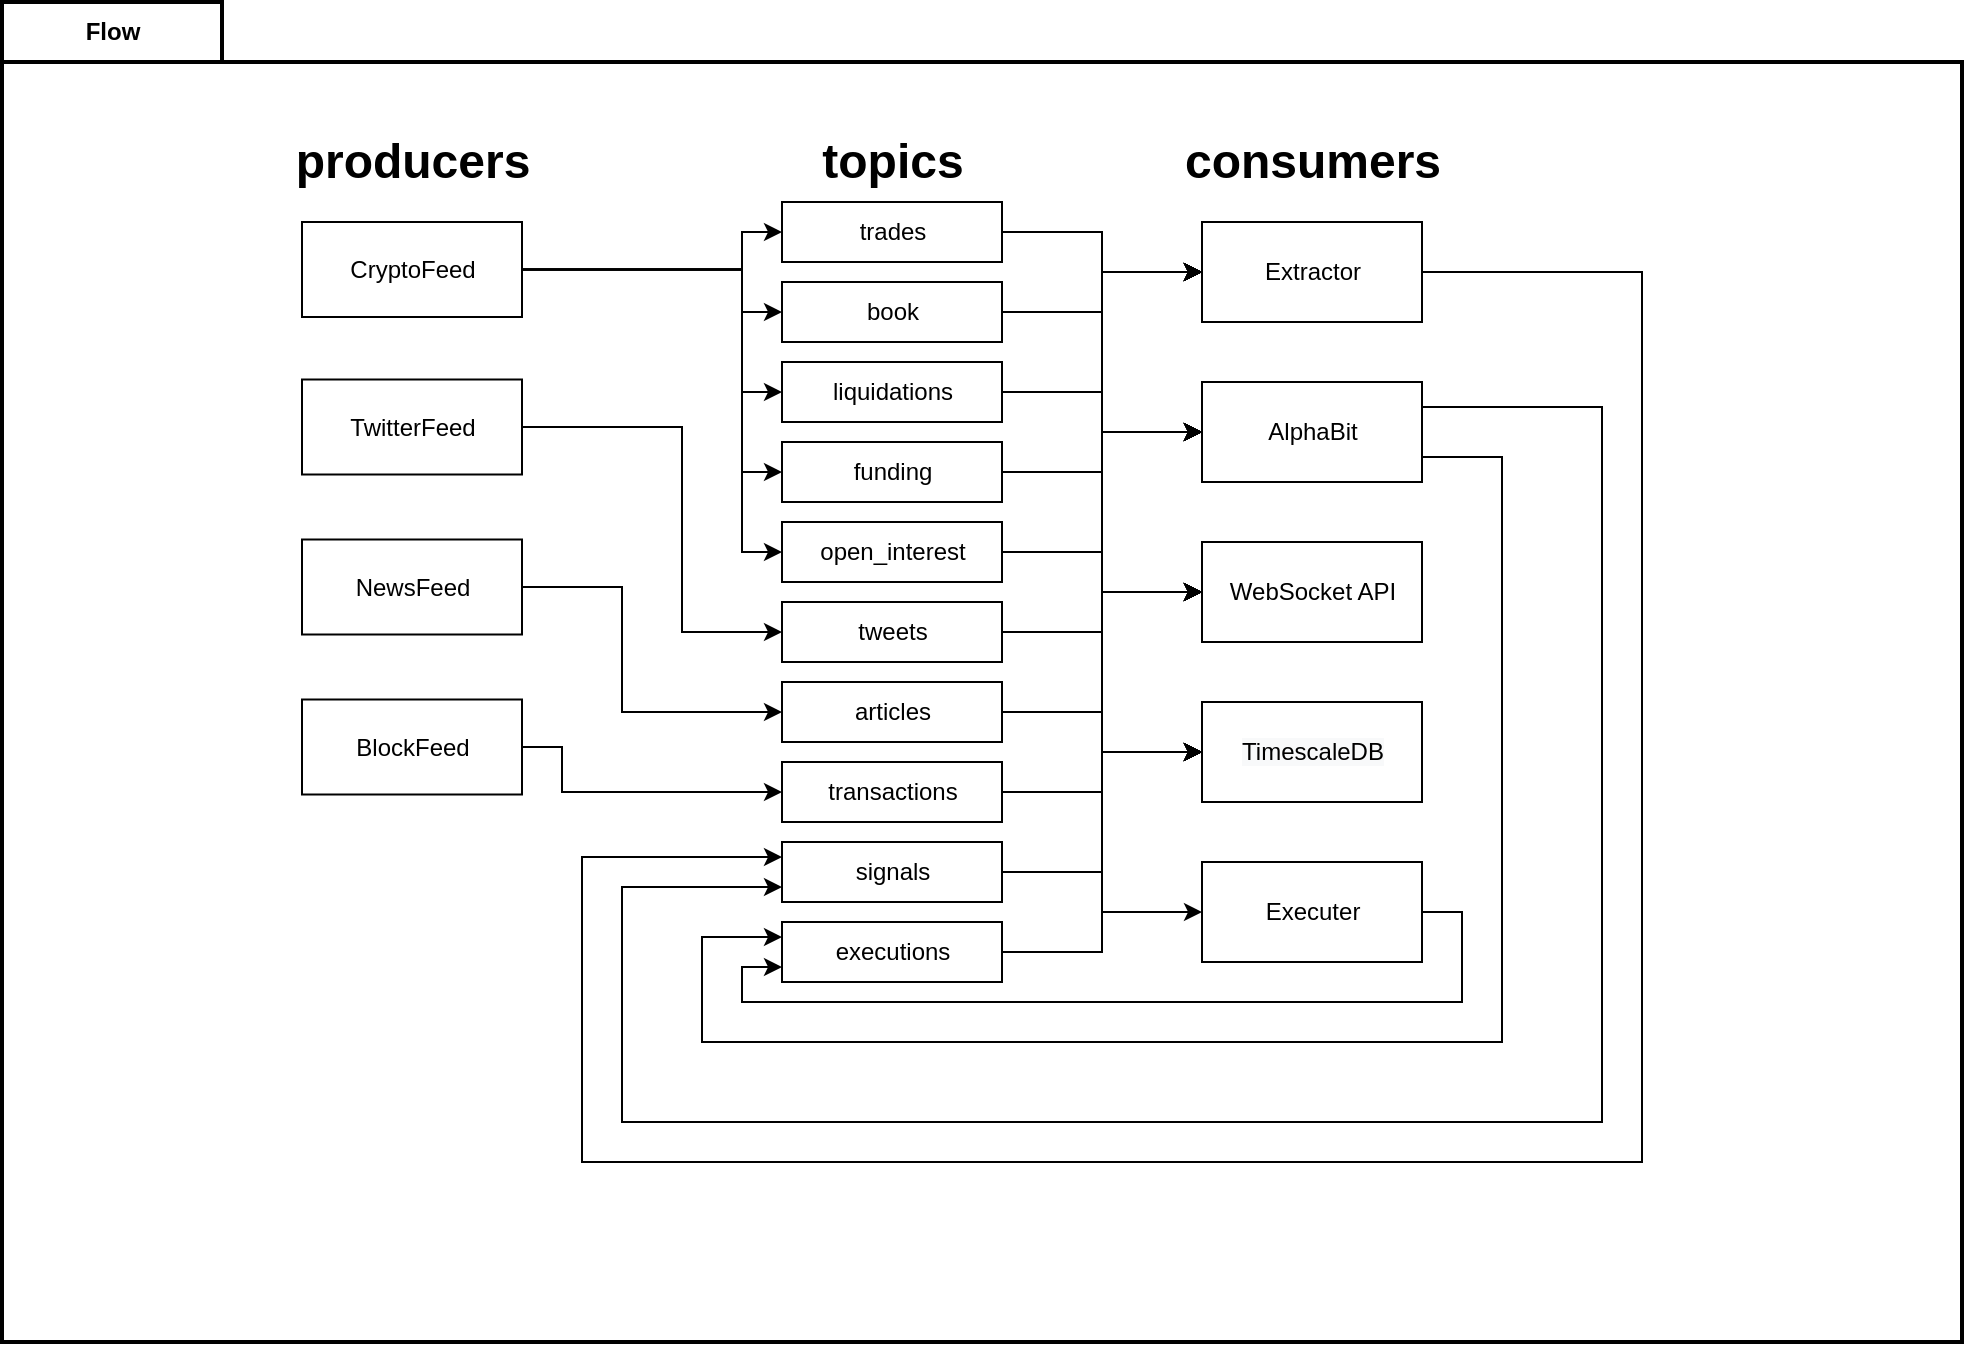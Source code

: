 <mxfile version="13.10.4" type="github">
  <diagram name="Page-1" id="b5b7bab2-c9e2-2cf4-8b2a-24fd1a2a6d21">
    <mxGraphModel dx="1972" dy="741" grid="1" gridSize="10" guides="1" tooltips="1" connect="1" arrows="1" fold="1" page="1" pageScale="1" pageWidth="827" pageHeight="1169" background="#ffffff" math="0" shadow="0">
      <root>
        <mxCell id="0" />
        <mxCell id="1" parent="0" />
        <mxCell id="SEqcekwWrwrfw8yZ3bpo-158" value="Flow" style="shape=folder;fontStyle=1;tabWidth=110;tabHeight=30;tabPosition=left;html=1;boundedLbl=1;labelInHeader=1;rounded=0;strokeColor=#000000;strokeWidth=2;fillColor=#FFFFFF;gradientColor=none;" vertex="1" parent="1">
          <mxGeometry x="-60" y="30" width="980" height="670" as="geometry" />
        </mxCell>
        <mxCell id="SEqcekwWrwrfw8yZ3bpo-76" value="" style="edgeStyle=orthogonalEdgeStyle;rounded=0;orthogonalLoop=1;jettySize=auto;html=1;entryX=0;entryY=0.5;entryDx=0;entryDy=0;" edge="1" parent="1" source="SEqcekwWrwrfw8yZ3bpo-44" target="SEqcekwWrwrfw8yZ3bpo-69">
          <mxGeometry relative="1" as="geometry">
            <mxPoint x="474" y="145" as="targetPoint" />
          </mxGeometry>
        </mxCell>
        <mxCell id="SEqcekwWrwrfw8yZ3bpo-78" value="" style="edgeStyle=orthogonalEdgeStyle;rounded=0;orthogonalLoop=1;jettySize=auto;html=1;entryX=0;entryY=0.5;entryDx=0;entryDy=0;" edge="1" parent="1" source="SEqcekwWrwrfw8yZ3bpo-36" target="SEqcekwWrwrfw8yZ3bpo-69">
          <mxGeometry relative="1" as="geometry">
            <mxPoint x="474" y="185" as="targetPoint" />
          </mxGeometry>
        </mxCell>
        <mxCell id="SEqcekwWrwrfw8yZ3bpo-80" value="" style="edgeStyle=orthogonalEdgeStyle;rounded=0;orthogonalLoop=1;jettySize=auto;html=1;entryX=0;entryY=0.5;entryDx=0;entryDy=0;" edge="1" parent="1" source="SEqcekwWrwrfw8yZ3bpo-59" target="SEqcekwWrwrfw8yZ3bpo-69">
          <mxGeometry relative="1" as="geometry">
            <mxPoint x="474" y="225" as="targetPoint" />
          </mxGeometry>
        </mxCell>
        <mxCell id="SEqcekwWrwrfw8yZ3bpo-82" value="" style="edgeStyle=orthogonalEdgeStyle;rounded=0;orthogonalLoop=1;jettySize=auto;html=1;entryX=0;entryY=0.5;entryDx=0;entryDy=0;" edge="1" parent="1" source="SEqcekwWrwrfw8yZ3bpo-60" target="SEqcekwWrwrfw8yZ3bpo-69">
          <mxGeometry relative="1" as="geometry">
            <mxPoint x="474" y="265" as="targetPoint" />
          </mxGeometry>
        </mxCell>
        <mxCell id="SEqcekwWrwrfw8yZ3bpo-84" value="" style="edgeStyle=orthogonalEdgeStyle;rounded=0;orthogonalLoop=1;jettySize=auto;html=1;entryX=0;entryY=0.5;entryDx=0;entryDy=0;" edge="1" parent="1" source="SEqcekwWrwrfw8yZ3bpo-61" target="SEqcekwWrwrfw8yZ3bpo-69">
          <mxGeometry relative="1" as="geometry">
            <mxPoint x="474" y="305" as="targetPoint" />
          </mxGeometry>
        </mxCell>
        <mxCell id="SEqcekwWrwrfw8yZ3bpo-86" value="" style="edgeStyle=orthogonalEdgeStyle;rounded=0;orthogonalLoop=1;jettySize=auto;html=1;entryX=0;entryY=0.5;entryDx=0;entryDy=0;" edge="1" parent="1" source="SEqcekwWrwrfw8yZ3bpo-37" target="SEqcekwWrwrfw8yZ3bpo-69">
          <mxGeometry relative="1" as="geometry">
            <mxPoint x="474" y="345" as="targetPoint" />
          </mxGeometry>
        </mxCell>
        <mxCell id="SEqcekwWrwrfw8yZ3bpo-88" value="" style="edgeStyle=orthogonalEdgeStyle;rounded=0;orthogonalLoop=1;jettySize=auto;html=1;entryX=0;entryY=0.5;entryDx=0;entryDy=0;" edge="1" parent="1" source="SEqcekwWrwrfw8yZ3bpo-38" target="SEqcekwWrwrfw8yZ3bpo-69">
          <mxGeometry relative="1" as="geometry">
            <mxPoint x="474" y="385" as="targetPoint" />
          </mxGeometry>
        </mxCell>
        <mxCell id="SEqcekwWrwrfw8yZ3bpo-90" value="" style="edgeStyle=orthogonalEdgeStyle;rounded=0;orthogonalLoop=1;jettySize=auto;html=1;entryX=0;entryY=0.5;entryDx=0;entryDy=0;" edge="1" parent="1" source="SEqcekwWrwrfw8yZ3bpo-39" target="SEqcekwWrwrfw8yZ3bpo-69">
          <mxGeometry relative="1" as="geometry">
            <mxPoint x="474" y="425" as="targetPoint" />
          </mxGeometry>
        </mxCell>
        <mxCell id="SEqcekwWrwrfw8yZ3bpo-92" value="" style="edgeStyle=orthogonalEdgeStyle;rounded=0;orthogonalLoop=1;jettySize=auto;html=1;entryX=0;entryY=0.5;entryDx=0;entryDy=0;" edge="1" parent="1" source="SEqcekwWrwrfw8yZ3bpo-41" target="SEqcekwWrwrfw8yZ3bpo-69">
          <mxGeometry relative="1" as="geometry">
            <mxPoint x="474" y="465" as="targetPoint" />
          </mxGeometry>
        </mxCell>
        <mxCell id="SEqcekwWrwrfw8yZ3bpo-96" value="" style="edgeStyle=orthogonalEdgeStyle;rounded=0;orthogonalLoop=1;jettySize=auto;html=1;entryX=0;entryY=0.5;entryDx=0;entryDy=0;" edge="1" parent="1" source="SEqcekwWrwrfw8yZ3bpo-71" target="SEqcekwWrwrfw8yZ3bpo-23">
          <mxGeometry relative="1" as="geometry">
            <mxPoint x="474" y="505" as="targetPoint" />
            <Array as="points">
              <mxPoint x="490" y="505" />
              <mxPoint x="490" y="485" />
            </Array>
          </mxGeometry>
        </mxCell>
        <mxCell id="SEqcekwWrwrfw8yZ3bpo-101" value="" style="edgeStyle=orthogonalEdgeStyle;rounded=0;orthogonalLoop=1;jettySize=auto;html=1;entryX=0;entryY=0.5;entryDx=0;entryDy=0;exitX=1;exitY=0.5;exitDx=0;exitDy=0;" edge="1" parent="1" source="SEqcekwWrwrfw8yZ3bpo-44" target="SEqcekwWrwrfw8yZ3bpo-68">
          <mxGeometry relative="1" as="geometry">
            <mxPoint x="404" y="155" as="sourcePoint" />
            <mxPoint x="630" y="255" as="targetPoint" />
          </mxGeometry>
        </mxCell>
        <mxCell id="SEqcekwWrwrfw8yZ3bpo-102" value="" style="edgeStyle=orthogonalEdgeStyle;rounded=0;orthogonalLoop=1;jettySize=auto;html=1;entryX=0;entryY=0.5;entryDx=0;entryDy=0;exitX=1;exitY=0.5;exitDx=0;exitDy=0;" edge="1" parent="1" source="SEqcekwWrwrfw8yZ3bpo-36" target="SEqcekwWrwrfw8yZ3bpo-68">
          <mxGeometry relative="1" as="geometry">
            <mxPoint x="414" y="165" as="sourcePoint" />
            <mxPoint x="640" y="265" as="targetPoint" />
          </mxGeometry>
        </mxCell>
        <mxCell id="SEqcekwWrwrfw8yZ3bpo-103" value="" style="edgeStyle=orthogonalEdgeStyle;rounded=0;orthogonalLoop=1;jettySize=auto;html=1;entryX=0;entryY=0.5;entryDx=0;entryDy=0;exitX=1;exitY=0.5;exitDx=0;exitDy=0;" edge="1" parent="1" source="SEqcekwWrwrfw8yZ3bpo-59" target="SEqcekwWrwrfw8yZ3bpo-68">
          <mxGeometry relative="1" as="geometry">
            <mxPoint x="470" y="240" as="sourcePoint" />
            <mxPoint x="650" y="275" as="targetPoint" />
          </mxGeometry>
        </mxCell>
        <mxCell id="SEqcekwWrwrfw8yZ3bpo-104" value="" style="edgeStyle=orthogonalEdgeStyle;rounded=0;orthogonalLoop=1;jettySize=auto;html=1;entryX=0;entryY=0.5;entryDx=0;entryDy=0;exitX=1;exitY=0.5;exitDx=0;exitDy=0;" edge="1" parent="1" source="SEqcekwWrwrfw8yZ3bpo-60" target="SEqcekwWrwrfw8yZ3bpo-68">
          <mxGeometry relative="1" as="geometry">
            <mxPoint x="434" y="185" as="sourcePoint" />
            <mxPoint x="660" y="285" as="targetPoint" />
          </mxGeometry>
        </mxCell>
        <mxCell id="SEqcekwWrwrfw8yZ3bpo-105" value="" style="edgeStyle=orthogonalEdgeStyle;rounded=0;orthogonalLoop=1;jettySize=auto;html=1;entryX=0;entryY=0.5;entryDx=0;entryDy=0;exitX=1;exitY=0.5;exitDx=0;exitDy=0;" edge="1" parent="1" source="SEqcekwWrwrfw8yZ3bpo-61" target="SEqcekwWrwrfw8yZ3bpo-68">
          <mxGeometry relative="1" as="geometry">
            <mxPoint x="444" y="195" as="sourcePoint" />
            <mxPoint x="670" y="295" as="targetPoint" />
          </mxGeometry>
        </mxCell>
        <mxCell id="SEqcekwWrwrfw8yZ3bpo-106" value="" style="edgeStyle=orthogonalEdgeStyle;rounded=0;orthogonalLoop=1;jettySize=auto;html=1;entryX=0;entryY=0.5;entryDx=0;entryDy=0;exitX=1;exitY=0.5;exitDx=0;exitDy=0;" edge="1" parent="1" source="SEqcekwWrwrfw8yZ3bpo-37" target="SEqcekwWrwrfw8yZ3bpo-68">
          <mxGeometry relative="1" as="geometry">
            <mxPoint x="454" y="205" as="sourcePoint" />
            <mxPoint x="680" y="305" as="targetPoint" />
          </mxGeometry>
        </mxCell>
        <mxCell id="SEqcekwWrwrfw8yZ3bpo-107" value="" style="edgeStyle=orthogonalEdgeStyle;rounded=0;orthogonalLoop=1;jettySize=auto;html=1;entryX=0;entryY=0.5;entryDx=0;entryDy=0;exitX=1;exitY=0.5;exitDx=0;exitDy=0;" edge="1" parent="1" source="SEqcekwWrwrfw8yZ3bpo-37" target="SEqcekwWrwrfw8yZ3bpo-68">
          <mxGeometry relative="1" as="geometry">
            <mxPoint x="540" y="360" as="sourcePoint" />
            <mxPoint x="690" y="315" as="targetPoint" />
          </mxGeometry>
        </mxCell>
        <mxCell id="SEqcekwWrwrfw8yZ3bpo-108" value="" style="edgeStyle=orthogonalEdgeStyle;rounded=0;orthogonalLoop=1;jettySize=auto;html=1;entryX=0;entryY=0.5;entryDx=0;entryDy=0;exitX=1;exitY=0.5;exitDx=0;exitDy=0;" edge="1" parent="1" source="SEqcekwWrwrfw8yZ3bpo-38" target="SEqcekwWrwrfw8yZ3bpo-68">
          <mxGeometry relative="1" as="geometry">
            <mxPoint x="474" y="225" as="sourcePoint" />
            <mxPoint x="700" y="325" as="targetPoint" />
          </mxGeometry>
        </mxCell>
        <mxCell id="SEqcekwWrwrfw8yZ3bpo-109" value="" style="edgeStyle=orthogonalEdgeStyle;rounded=0;orthogonalLoop=1;jettySize=auto;html=1;entryX=0;entryY=0.5;entryDx=0;entryDy=0;exitX=1;exitY=0.5;exitDx=0;exitDy=0;" edge="1" parent="1" source="SEqcekwWrwrfw8yZ3bpo-39" target="SEqcekwWrwrfw8yZ3bpo-68">
          <mxGeometry relative="1" as="geometry">
            <mxPoint x="484" y="235" as="sourcePoint" />
            <mxPoint x="710" y="335" as="targetPoint" />
          </mxGeometry>
        </mxCell>
        <mxCell id="SEqcekwWrwrfw8yZ3bpo-110" value="" style="edgeStyle=orthogonalEdgeStyle;rounded=0;orthogonalLoop=1;jettySize=auto;html=1;entryX=0;entryY=0.5;entryDx=0;entryDy=0;exitX=1;exitY=0.5;exitDx=0;exitDy=0;" edge="1" parent="1" source="SEqcekwWrwrfw8yZ3bpo-41" target="SEqcekwWrwrfw8yZ3bpo-68">
          <mxGeometry relative="1" as="geometry">
            <mxPoint x="404" y="435" as="sourcePoint" />
            <mxPoint x="630" y="175" as="targetPoint" />
          </mxGeometry>
        </mxCell>
        <mxCell id="SEqcekwWrwrfw8yZ3bpo-111" value="" style="edgeStyle=orthogonalEdgeStyle;rounded=0;orthogonalLoop=1;jettySize=auto;html=1;entryX=0;entryY=0.5;entryDx=0;entryDy=0;exitX=1;exitY=0.5;exitDx=0;exitDy=0;" edge="1" parent="1" source="SEqcekwWrwrfw8yZ3bpo-44" target="SEqcekwWrwrfw8yZ3bpo-31">
          <mxGeometry relative="1" as="geometry">
            <mxPoint x="404" y="155" as="sourcePoint" />
            <mxPoint x="630" y="175" as="targetPoint" />
          </mxGeometry>
        </mxCell>
        <mxCell id="SEqcekwWrwrfw8yZ3bpo-112" value="" style="edgeStyle=orthogonalEdgeStyle;rounded=0;orthogonalLoop=1;jettySize=auto;html=1;entryX=0;entryY=0.5;entryDx=0;entryDy=0;exitX=1;exitY=0.5;exitDx=0;exitDy=0;" edge="1" parent="1" source="SEqcekwWrwrfw8yZ3bpo-36" target="SEqcekwWrwrfw8yZ3bpo-31">
          <mxGeometry relative="1" as="geometry">
            <mxPoint x="414" y="165" as="sourcePoint" />
            <mxPoint x="640" y="185" as="targetPoint" />
          </mxGeometry>
        </mxCell>
        <mxCell id="SEqcekwWrwrfw8yZ3bpo-113" value="" style="edgeStyle=orthogonalEdgeStyle;rounded=0;orthogonalLoop=1;jettySize=auto;html=1;entryX=0;entryY=0.5;entryDx=0;entryDy=0;exitX=1;exitY=0.5;exitDx=0;exitDy=0;" edge="1" parent="1" source="SEqcekwWrwrfw8yZ3bpo-59" target="SEqcekwWrwrfw8yZ3bpo-31">
          <mxGeometry relative="1" as="geometry">
            <mxPoint x="424" y="175" as="sourcePoint" />
            <mxPoint x="650" y="195" as="targetPoint" />
          </mxGeometry>
        </mxCell>
        <mxCell id="SEqcekwWrwrfw8yZ3bpo-114" value="" style="edgeStyle=orthogonalEdgeStyle;rounded=0;orthogonalLoop=1;jettySize=auto;html=1;entryX=0;entryY=0.5;entryDx=0;entryDy=0;exitX=1;exitY=0.5;exitDx=0;exitDy=0;" edge="1" parent="1" source="SEqcekwWrwrfw8yZ3bpo-60" target="SEqcekwWrwrfw8yZ3bpo-31">
          <mxGeometry relative="1" as="geometry">
            <mxPoint x="434" y="185" as="sourcePoint" />
            <mxPoint x="660" y="205" as="targetPoint" />
          </mxGeometry>
        </mxCell>
        <mxCell id="SEqcekwWrwrfw8yZ3bpo-115" value="" style="edgeStyle=orthogonalEdgeStyle;rounded=0;orthogonalLoop=1;jettySize=auto;html=1;entryX=0;entryY=0.5;entryDx=0;entryDy=0;exitX=1;exitY=0.5;exitDx=0;exitDy=0;" edge="1" parent="1" source="SEqcekwWrwrfw8yZ3bpo-61" target="SEqcekwWrwrfw8yZ3bpo-31">
          <mxGeometry relative="1" as="geometry">
            <mxPoint x="444" y="195" as="sourcePoint" />
            <mxPoint x="670" y="215" as="targetPoint" />
          </mxGeometry>
        </mxCell>
        <mxCell id="SEqcekwWrwrfw8yZ3bpo-116" value="" style="edgeStyle=orthogonalEdgeStyle;rounded=0;orthogonalLoop=1;jettySize=auto;html=1;entryX=0;entryY=0.5;entryDx=0;entryDy=0;exitX=1;exitY=0.5;exitDx=0;exitDy=0;" edge="1" parent="1" source="SEqcekwWrwrfw8yZ3bpo-37" target="SEqcekwWrwrfw8yZ3bpo-31">
          <mxGeometry relative="1" as="geometry">
            <mxPoint x="454" y="205" as="sourcePoint" />
            <mxPoint x="680" y="225" as="targetPoint" />
          </mxGeometry>
        </mxCell>
        <mxCell id="SEqcekwWrwrfw8yZ3bpo-117" value="" style="edgeStyle=orthogonalEdgeStyle;rounded=0;orthogonalLoop=1;jettySize=auto;html=1;entryX=0;entryY=0.5;entryDx=0;entryDy=0;exitX=1;exitY=0.5;exitDx=0;exitDy=0;" edge="1" parent="1" source="SEqcekwWrwrfw8yZ3bpo-38" target="SEqcekwWrwrfw8yZ3bpo-31">
          <mxGeometry relative="1" as="geometry">
            <mxPoint x="464" y="215" as="sourcePoint" />
            <mxPoint x="690" y="235" as="targetPoint" />
          </mxGeometry>
        </mxCell>
        <mxCell id="SEqcekwWrwrfw8yZ3bpo-118" value="" style="edgeStyle=orthogonalEdgeStyle;rounded=0;orthogonalLoop=1;jettySize=auto;html=1;entryX=0;entryY=0.5;entryDx=0;entryDy=0;exitX=1;exitY=0.5;exitDx=0;exitDy=0;" edge="1" parent="1" source="SEqcekwWrwrfw8yZ3bpo-39" target="SEqcekwWrwrfw8yZ3bpo-31">
          <mxGeometry relative="1" as="geometry">
            <mxPoint x="474" y="225" as="sourcePoint" />
            <mxPoint x="700" y="245" as="targetPoint" />
          </mxGeometry>
        </mxCell>
        <mxCell id="SEqcekwWrwrfw8yZ3bpo-119" value="" style="edgeStyle=orthogonalEdgeStyle;rounded=0;orthogonalLoop=1;jettySize=auto;html=1;entryX=0;entryY=0.5;entryDx=0;entryDy=0;exitX=1;exitY=0.5;exitDx=0;exitDy=0;" edge="1" parent="1" source="SEqcekwWrwrfw8yZ3bpo-41" target="SEqcekwWrwrfw8yZ3bpo-31">
          <mxGeometry relative="1" as="geometry">
            <mxPoint x="484" y="235" as="sourcePoint" />
            <mxPoint x="710" y="255" as="targetPoint" />
          </mxGeometry>
        </mxCell>
        <mxCell id="SEqcekwWrwrfw8yZ3bpo-120" value="" style="edgeStyle=orthogonalEdgeStyle;rounded=0;orthogonalLoop=1;jettySize=auto;html=1;entryX=0;entryY=0.5;entryDx=0;entryDy=0;exitX=1;exitY=0.5;exitDx=0;exitDy=0;" edge="1" parent="1" source="SEqcekwWrwrfw8yZ3bpo-41" target="SEqcekwWrwrfw8yZ3bpo-22">
          <mxGeometry relative="1" as="geometry">
            <mxPoint x="404" y="475" as="sourcePoint" />
            <mxPoint x="630" y="335" as="targetPoint" />
          </mxGeometry>
        </mxCell>
        <mxCell id="SEqcekwWrwrfw8yZ3bpo-121" value="" style="edgeStyle=orthogonalEdgeStyle;rounded=0;orthogonalLoop=1;jettySize=auto;html=1;entryX=0;entryY=0.5;entryDx=0;entryDy=0;exitX=1;exitY=0.5;exitDx=0;exitDy=0;" edge="1" parent="1" source="SEqcekwWrwrfw8yZ3bpo-39" target="SEqcekwWrwrfw8yZ3bpo-22">
          <mxGeometry relative="1" as="geometry">
            <mxPoint x="414" y="485" as="sourcePoint" />
            <mxPoint x="640" y="345" as="targetPoint" />
          </mxGeometry>
        </mxCell>
        <mxCell id="SEqcekwWrwrfw8yZ3bpo-122" value="" style="edgeStyle=orthogonalEdgeStyle;rounded=0;orthogonalLoop=1;jettySize=auto;html=1;entryX=0;entryY=0.5;entryDx=0;entryDy=0;exitX=1;exitY=0.5;exitDx=0;exitDy=0;" edge="1" parent="1" source="SEqcekwWrwrfw8yZ3bpo-38" target="SEqcekwWrwrfw8yZ3bpo-22">
          <mxGeometry relative="1" as="geometry">
            <mxPoint x="424" y="495" as="sourcePoint" />
            <mxPoint x="650" y="355" as="targetPoint" />
          </mxGeometry>
        </mxCell>
        <mxCell id="SEqcekwWrwrfw8yZ3bpo-123" value="" style="edgeStyle=orthogonalEdgeStyle;rounded=0;orthogonalLoop=1;jettySize=auto;html=1;entryX=0;entryY=0.5;entryDx=0;entryDy=0;exitX=1;exitY=0.5;exitDx=0;exitDy=0;" edge="1" parent="1" source="SEqcekwWrwrfw8yZ3bpo-37" target="SEqcekwWrwrfw8yZ3bpo-22">
          <mxGeometry relative="1" as="geometry">
            <mxPoint x="434" y="505" as="sourcePoint" />
            <mxPoint x="660" y="365" as="targetPoint" />
          </mxGeometry>
        </mxCell>
        <mxCell id="SEqcekwWrwrfw8yZ3bpo-124" value="" style="edgeStyle=orthogonalEdgeStyle;rounded=0;orthogonalLoop=1;jettySize=auto;html=1;entryX=0;entryY=0.5;entryDx=0;entryDy=0;exitX=1;exitY=0.5;exitDx=0;exitDy=0;" edge="1" parent="1" source="SEqcekwWrwrfw8yZ3bpo-61" target="SEqcekwWrwrfw8yZ3bpo-22">
          <mxGeometry relative="1" as="geometry">
            <mxPoint x="444" y="515" as="sourcePoint" />
            <mxPoint x="670" y="375" as="targetPoint" />
          </mxGeometry>
        </mxCell>
        <mxCell id="SEqcekwWrwrfw8yZ3bpo-125" value="" style="edgeStyle=orthogonalEdgeStyle;rounded=0;orthogonalLoop=1;jettySize=auto;html=1;entryX=0;entryY=0.5;entryDx=0;entryDy=0;exitX=1;exitY=0.5;exitDx=0;exitDy=0;" edge="1" parent="1" source="SEqcekwWrwrfw8yZ3bpo-60" target="SEqcekwWrwrfw8yZ3bpo-22">
          <mxGeometry relative="1" as="geometry">
            <mxPoint x="454" y="525" as="sourcePoint" />
            <mxPoint x="680" y="385" as="targetPoint" />
          </mxGeometry>
        </mxCell>
        <mxCell id="SEqcekwWrwrfw8yZ3bpo-126" value="" style="edgeStyle=orthogonalEdgeStyle;rounded=0;orthogonalLoop=1;jettySize=auto;html=1;entryX=0;entryY=0.5;entryDx=0;entryDy=0;exitX=1;exitY=0.5;exitDx=0;exitDy=0;" edge="1" parent="1" source="SEqcekwWrwrfw8yZ3bpo-59" target="SEqcekwWrwrfw8yZ3bpo-22">
          <mxGeometry relative="1" as="geometry">
            <mxPoint x="464" y="535" as="sourcePoint" />
            <mxPoint x="690" y="395" as="targetPoint" />
          </mxGeometry>
        </mxCell>
        <mxCell id="SEqcekwWrwrfw8yZ3bpo-127" value="" style="edgeStyle=orthogonalEdgeStyle;rounded=0;orthogonalLoop=1;jettySize=auto;html=1;entryX=0;entryY=0.5;entryDx=0;entryDy=0;exitX=1;exitY=0.5;exitDx=0;exitDy=0;" edge="1" parent="1" source="SEqcekwWrwrfw8yZ3bpo-36" target="SEqcekwWrwrfw8yZ3bpo-22">
          <mxGeometry relative="1" as="geometry">
            <mxPoint x="474" y="545" as="sourcePoint" />
            <mxPoint x="700" y="405" as="targetPoint" />
          </mxGeometry>
        </mxCell>
        <mxCell id="SEqcekwWrwrfw8yZ3bpo-128" value="" style="edgeStyle=orthogonalEdgeStyle;rounded=0;orthogonalLoop=1;jettySize=auto;html=1;entryX=0;entryY=0.5;entryDx=0;entryDy=0;exitX=1;exitY=0.5;exitDx=0;exitDy=0;" edge="1" parent="1" source="SEqcekwWrwrfw8yZ3bpo-44" target="SEqcekwWrwrfw8yZ3bpo-22">
          <mxGeometry relative="1" as="geometry">
            <mxPoint x="484" y="555" as="sourcePoint" />
            <mxPoint x="710" y="415" as="targetPoint" />
          </mxGeometry>
        </mxCell>
        <mxCell id="SEqcekwWrwrfw8yZ3bpo-132" value="" style="edgeStyle=orthogonalEdgeStyle;rounded=0;orthogonalLoop=1;jettySize=auto;html=1;entryX=0;entryY=0.25;entryDx=0;entryDy=0;" edge="1" parent="1" source="SEqcekwWrwrfw8yZ3bpo-68" target="SEqcekwWrwrfw8yZ3bpo-41">
          <mxGeometry relative="1" as="geometry">
            <mxPoint x="810" y="165" as="targetPoint" />
            <Array as="points">
              <mxPoint x="760" y="165" />
              <mxPoint x="760" y="610" />
              <mxPoint x="230" y="610" />
              <mxPoint x="230" y="458" />
            </Array>
          </mxGeometry>
        </mxCell>
        <mxCell id="SEqcekwWrwrfw8yZ3bpo-133" value="" style="edgeStyle=orthogonalEdgeStyle;rounded=0;orthogonalLoop=1;jettySize=auto;html=1;entryX=0;entryY=0.75;entryDx=0;entryDy=0;exitX=1;exitY=0.25;exitDx=0;exitDy=0;" edge="1" parent="1" source="SEqcekwWrwrfw8yZ3bpo-69" target="SEqcekwWrwrfw8yZ3bpo-41">
          <mxGeometry relative="1" as="geometry">
            <mxPoint x="740" y="255" as="sourcePoint" />
            <mxPoint x="294" y="515" as="targetPoint" />
            <Array as="points">
              <mxPoint x="740" y="233" />
              <mxPoint x="740" y="590" />
              <mxPoint x="250" y="590" />
              <mxPoint x="250" y="473" />
            </Array>
          </mxGeometry>
        </mxCell>
        <mxCell id="SEqcekwWrwrfw8yZ3bpo-134" value="" style="edgeStyle=orthogonalEdgeStyle;rounded=0;orthogonalLoop=1;jettySize=auto;html=1;entryX=0;entryY=0.5;entryDx=0;entryDy=0;" edge="1" parent="1" source="SEqcekwWrwrfw8yZ3bpo-15" target="SEqcekwWrwrfw8yZ3bpo-44">
          <mxGeometry relative="1" as="geometry">
            <Array as="points">
              <mxPoint x="310" y="164" />
              <mxPoint x="310" y="145" />
            </Array>
          </mxGeometry>
        </mxCell>
        <mxCell id="SEqcekwWrwrfw8yZ3bpo-135" value="" style="edgeStyle=orthogonalEdgeStyle;rounded=0;orthogonalLoop=1;jettySize=auto;html=1;entryX=0;entryY=0.5;entryDx=0;entryDy=0;exitX=1;exitY=0.5;exitDx=0;exitDy=0;" edge="1" parent="1" source="SEqcekwWrwrfw8yZ3bpo-15" target="SEqcekwWrwrfw8yZ3bpo-36">
          <mxGeometry relative="1" as="geometry">
            <mxPoint x="160" y="176.3" as="sourcePoint" />
            <mxPoint x="294" y="155" as="targetPoint" />
            <Array as="points">
              <mxPoint x="310" y="164" />
              <mxPoint x="310" y="185" />
            </Array>
          </mxGeometry>
        </mxCell>
        <mxCell id="SEqcekwWrwrfw8yZ3bpo-136" value="" style="edgeStyle=orthogonalEdgeStyle;rounded=0;orthogonalLoop=1;jettySize=auto;html=1;entryX=0;entryY=0.5;entryDx=0;entryDy=0;exitX=1;exitY=0.5;exitDx=0;exitDy=0;" edge="1" parent="1" source="SEqcekwWrwrfw8yZ3bpo-15" target="SEqcekwWrwrfw8yZ3bpo-59">
          <mxGeometry relative="1" as="geometry">
            <mxPoint x="170" y="186.3" as="sourcePoint" />
            <mxPoint x="304" y="165" as="targetPoint" />
            <Array as="points">
              <mxPoint x="310" y="164" />
              <mxPoint x="310" y="225" />
            </Array>
          </mxGeometry>
        </mxCell>
        <mxCell id="SEqcekwWrwrfw8yZ3bpo-137" value="" style="edgeStyle=orthogonalEdgeStyle;rounded=0;orthogonalLoop=1;jettySize=auto;html=1;entryX=0;entryY=0.5;entryDx=0;entryDy=0;exitX=1;exitY=0.5;exitDx=0;exitDy=0;" edge="1" parent="1" source="SEqcekwWrwrfw8yZ3bpo-15" target="SEqcekwWrwrfw8yZ3bpo-60">
          <mxGeometry relative="1" as="geometry">
            <mxPoint x="180" y="196.3" as="sourcePoint" />
            <mxPoint x="314" y="175" as="targetPoint" />
            <Array as="points">
              <mxPoint x="310" y="164" />
              <mxPoint x="310" y="265" />
            </Array>
          </mxGeometry>
        </mxCell>
        <mxCell id="SEqcekwWrwrfw8yZ3bpo-138" value="" style="edgeStyle=orthogonalEdgeStyle;rounded=0;orthogonalLoop=1;jettySize=auto;html=1;entryX=0;entryY=0.5;entryDx=0;entryDy=0;exitX=1;exitY=0.5;exitDx=0;exitDy=0;" edge="1" parent="1" source="SEqcekwWrwrfw8yZ3bpo-15" target="SEqcekwWrwrfw8yZ3bpo-61">
          <mxGeometry relative="1" as="geometry">
            <mxPoint x="190" y="206.3" as="sourcePoint" />
            <mxPoint x="324" y="185" as="targetPoint" />
            <Array as="points">
              <mxPoint x="310" y="164" />
              <mxPoint x="310" y="305" />
            </Array>
          </mxGeometry>
        </mxCell>
        <mxCell id="SEqcekwWrwrfw8yZ3bpo-141" value="" style="edgeStyle=orthogonalEdgeStyle;rounded=0;orthogonalLoop=1;jettySize=auto;html=1;entryX=0;entryY=0.5;entryDx=0;entryDy=0;" edge="1" parent="1" source="SEqcekwWrwrfw8yZ3bpo-17" target="SEqcekwWrwrfw8yZ3bpo-37">
          <mxGeometry relative="1" as="geometry">
            <Array as="points">
              <mxPoint x="280" y="243" />
              <mxPoint x="280" y="345" />
            </Array>
          </mxGeometry>
        </mxCell>
        <mxCell id="SEqcekwWrwrfw8yZ3bpo-142" value="" style="edgeStyle=orthogonalEdgeStyle;rounded=0;orthogonalLoop=1;jettySize=auto;html=1;entryX=0;entryY=0.5;entryDx=0;entryDy=0;" edge="1" parent="1" source="SEqcekwWrwrfw8yZ3bpo-16" target="SEqcekwWrwrfw8yZ3bpo-38">
          <mxGeometry relative="1" as="geometry">
            <Array as="points">
              <mxPoint x="250" y="323" />
              <mxPoint x="250" y="385" />
            </Array>
          </mxGeometry>
        </mxCell>
        <mxCell id="SEqcekwWrwrfw8yZ3bpo-16" value="NewsFeed" style="html=1;" vertex="1" parent="1">
          <mxGeometry x="90" y="298.75" width="110" height="47.5" as="geometry" />
        </mxCell>
        <mxCell id="SEqcekwWrwrfw8yZ3bpo-15" value="CryptoFeed" style="html=1;" vertex="1" parent="1">
          <mxGeometry x="90" y="140" width="110" height="47.5" as="geometry" />
        </mxCell>
        <mxCell id="SEqcekwWrwrfw8yZ3bpo-17" value="TwitterFeed" style="html=1;" vertex="1" parent="1">
          <mxGeometry x="90" y="218.75" width="110" height="47.5" as="geometry" />
        </mxCell>
        <mxCell id="SEqcekwWrwrfw8yZ3bpo-144" value="" style="edgeStyle=orthogonalEdgeStyle;rounded=0;orthogonalLoop=1;jettySize=auto;html=1;entryX=0;entryY=0.5;entryDx=0;entryDy=0;" edge="1" parent="1" source="SEqcekwWrwrfw8yZ3bpo-43" target="SEqcekwWrwrfw8yZ3bpo-39">
          <mxGeometry relative="1" as="geometry">
            <mxPoint x="230" y="405" as="targetPoint" />
            <Array as="points">
              <mxPoint x="220" y="403" />
              <mxPoint x="220" y="425" />
            </Array>
          </mxGeometry>
        </mxCell>
        <mxCell id="SEqcekwWrwrfw8yZ3bpo-43" value="BlockFeed" style="html=1;" vertex="1" parent="1">
          <mxGeometry x="90" y="378.75" width="110" height="47.5" as="geometry" />
        </mxCell>
        <mxCell id="SEqcekwWrwrfw8yZ3bpo-145" value="" style="group" vertex="1" connectable="0" parent="1">
          <mxGeometry x="330" y="130" width="110" height="390" as="geometry" />
        </mxCell>
        <mxCell id="SEqcekwWrwrfw8yZ3bpo-36" value="book" style="html=1;container=0;" vertex="1" parent="SEqcekwWrwrfw8yZ3bpo-145">
          <mxGeometry y="40" width="110" height="30" as="geometry" />
        </mxCell>
        <mxCell id="SEqcekwWrwrfw8yZ3bpo-37" value="tweets" style="html=1;container=0;" vertex="1" parent="SEqcekwWrwrfw8yZ3bpo-145">
          <mxGeometry y="200" width="110" height="30" as="geometry" />
        </mxCell>
        <mxCell id="SEqcekwWrwrfw8yZ3bpo-38" value="articles" style="html=1;container=0;" vertex="1" parent="SEqcekwWrwrfw8yZ3bpo-145">
          <mxGeometry y="240" width="110" height="30" as="geometry" />
        </mxCell>
        <mxCell id="SEqcekwWrwrfw8yZ3bpo-39" value="transactions" style="html=1;container=0;" vertex="1" parent="SEqcekwWrwrfw8yZ3bpo-145">
          <mxGeometry y="280" width="110" height="30" as="geometry" />
        </mxCell>
        <mxCell id="SEqcekwWrwrfw8yZ3bpo-41" value="signals" style="html=1;container=0;" vertex="1" parent="SEqcekwWrwrfw8yZ3bpo-145">
          <mxGeometry y="320" width="110" height="30" as="geometry" />
        </mxCell>
        <mxCell id="SEqcekwWrwrfw8yZ3bpo-44" value="trades" style="html=1;container=0;" vertex="1" parent="SEqcekwWrwrfw8yZ3bpo-145">
          <mxGeometry width="110" height="30" as="geometry" />
        </mxCell>
        <mxCell id="SEqcekwWrwrfw8yZ3bpo-59" value="liquidations" style="html=1;container=0;" vertex="1" parent="SEqcekwWrwrfw8yZ3bpo-145">
          <mxGeometry y="80" width="110" height="30" as="geometry" />
        </mxCell>
        <mxCell id="SEqcekwWrwrfw8yZ3bpo-60" value="funding" style="html=1;container=0;" vertex="1" parent="SEqcekwWrwrfw8yZ3bpo-145">
          <mxGeometry y="120" width="110" height="30" as="geometry" />
        </mxCell>
        <mxCell id="SEqcekwWrwrfw8yZ3bpo-61" value="open_interest" style="html=1;container=0;" vertex="1" parent="SEqcekwWrwrfw8yZ3bpo-145">
          <mxGeometry y="160" width="110" height="30" as="geometry" />
        </mxCell>
        <mxCell id="SEqcekwWrwrfw8yZ3bpo-71" value="executions" style="html=1;container=0;" vertex="1" parent="SEqcekwWrwrfw8yZ3bpo-145">
          <mxGeometry y="360" width="110" height="30" as="geometry" />
        </mxCell>
        <mxCell id="SEqcekwWrwrfw8yZ3bpo-147" value="" style="group" vertex="1" connectable="0" parent="1">
          <mxGeometry x="540" y="140" width="110" height="370" as="geometry" />
        </mxCell>
        <mxCell id="SEqcekwWrwrfw8yZ3bpo-22" value="&lt;meta charset=&quot;utf-8&quot;&gt;&lt;span style=&quot;color: rgb(0, 0, 0); font-family: helvetica; font-size: 12px; font-style: normal; font-weight: 400; letter-spacing: normal; text-align: center; text-indent: 0px; text-transform: none; word-spacing: 0px; background-color: rgb(248, 249, 250); display: inline; float: none;&quot;&gt;TimescaleDB&lt;/span&gt;" style="html=1;container=0;" vertex="1" parent="SEqcekwWrwrfw8yZ3bpo-147">
          <mxGeometry y="240" width="110" height="50" as="geometry" />
        </mxCell>
        <mxCell id="SEqcekwWrwrfw8yZ3bpo-23" value="Executer" style="html=1;container=0;" vertex="1" parent="SEqcekwWrwrfw8yZ3bpo-147">
          <mxGeometry y="320" width="110" height="50" as="geometry" />
        </mxCell>
        <mxCell id="SEqcekwWrwrfw8yZ3bpo-31" value="WebSocket API" style="html=1;container=0;" vertex="1" parent="SEqcekwWrwrfw8yZ3bpo-147">
          <mxGeometry y="160" width="110" height="50" as="geometry" />
        </mxCell>
        <mxCell id="SEqcekwWrwrfw8yZ3bpo-68" value="Extractor" style="html=1;container=0;" vertex="1" parent="SEqcekwWrwrfw8yZ3bpo-147">
          <mxGeometry width="110" height="50" as="geometry" />
        </mxCell>
        <mxCell id="SEqcekwWrwrfw8yZ3bpo-69" value="AlphaBit" style="html=1;container=0;" vertex="1" parent="SEqcekwWrwrfw8yZ3bpo-147">
          <mxGeometry y="80" width="110" height="50" as="geometry" />
        </mxCell>
        <mxCell id="SEqcekwWrwrfw8yZ3bpo-149" style="edgeStyle=orthogonalEdgeStyle;rounded=0;orthogonalLoop=1;jettySize=auto;html=1;exitX=1;exitY=0.5;exitDx=0;exitDy=0;entryX=0;entryY=0.5;entryDx=0;entryDy=0;" edge="1" parent="1" source="SEqcekwWrwrfw8yZ3bpo-71" target="SEqcekwWrwrfw8yZ3bpo-69">
          <mxGeometry relative="1" as="geometry">
            <mxPoint x="580" y="210" as="targetPoint" />
            <Array as="points">
              <mxPoint x="490" y="505" />
              <mxPoint x="490" y="245" />
            </Array>
          </mxGeometry>
        </mxCell>
        <mxCell id="SEqcekwWrwrfw8yZ3bpo-151" style="edgeStyle=orthogonalEdgeStyle;rounded=0;orthogonalLoop=1;jettySize=auto;html=1;exitX=1;exitY=0.5;exitDx=0;exitDy=0;entryX=0;entryY=0.5;entryDx=0;entryDy=0;" edge="1" parent="1" source="SEqcekwWrwrfw8yZ3bpo-71" target="SEqcekwWrwrfw8yZ3bpo-22">
          <mxGeometry relative="1" as="geometry" />
        </mxCell>
        <mxCell id="SEqcekwWrwrfw8yZ3bpo-152" style="edgeStyle=orthogonalEdgeStyle;rounded=0;orthogonalLoop=1;jettySize=auto;html=1;exitX=1;exitY=0.5;exitDx=0;exitDy=0;entryX=0;entryY=0.5;entryDx=0;entryDy=0;" edge="1" parent="1" source="SEqcekwWrwrfw8yZ3bpo-71" target="SEqcekwWrwrfw8yZ3bpo-31">
          <mxGeometry relative="1" as="geometry" />
        </mxCell>
        <mxCell id="SEqcekwWrwrfw8yZ3bpo-153" style="edgeStyle=orthogonalEdgeStyle;rounded=0;orthogonalLoop=1;jettySize=auto;html=1;exitX=1;exitY=0.5;exitDx=0;exitDy=0;entryX=0;entryY=0.5;entryDx=0;entryDy=0;" edge="1" parent="1" source="SEqcekwWrwrfw8yZ3bpo-71" target="SEqcekwWrwrfw8yZ3bpo-68">
          <mxGeometry relative="1" as="geometry" />
        </mxCell>
        <mxCell id="SEqcekwWrwrfw8yZ3bpo-154" style="edgeStyle=orthogonalEdgeStyle;rounded=0;orthogonalLoop=1;jettySize=auto;html=1;exitX=1;exitY=0.5;exitDx=0;exitDy=0;entryX=0;entryY=0.75;entryDx=0;entryDy=0;" edge="1" parent="1" source="SEqcekwWrwrfw8yZ3bpo-23" target="SEqcekwWrwrfw8yZ3bpo-71">
          <mxGeometry relative="1" as="geometry">
            <Array as="points">
              <mxPoint x="670" y="485" />
              <mxPoint x="670" y="530" />
              <mxPoint x="310" y="530" />
              <mxPoint x="310" y="513" />
            </Array>
          </mxGeometry>
        </mxCell>
        <mxCell id="SEqcekwWrwrfw8yZ3bpo-160" style="edgeStyle=orthogonalEdgeStyle;rounded=0;orthogonalLoop=1;jettySize=auto;html=1;exitX=1;exitY=0.75;exitDx=0;exitDy=0;entryX=0;entryY=0.25;entryDx=0;entryDy=0;" edge="1" parent="1" source="SEqcekwWrwrfw8yZ3bpo-69" target="SEqcekwWrwrfw8yZ3bpo-71">
          <mxGeometry relative="1" as="geometry">
            <Array as="points">
              <mxPoint x="690" y="258" />
              <mxPoint x="690" y="550" />
              <mxPoint x="290" y="550" />
              <mxPoint x="290" y="498" />
            </Array>
          </mxGeometry>
        </mxCell>
        <mxCell id="SEqcekwWrwrfw8yZ3bpo-161" value="producers" style="text;strokeColor=none;fillColor=none;html=1;fontSize=24;fontStyle=1;verticalAlign=middle;align=center;rounded=0;" vertex="1" parent="1">
          <mxGeometry x="95" y="90" width="100" height="40" as="geometry" />
        </mxCell>
        <mxCell id="SEqcekwWrwrfw8yZ3bpo-162" value="topics" style="text;strokeColor=none;fillColor=none;html=1;fontSize=24;fontStyle=1;verticalAlign=middle;align=center;rounded=0;" vertex="1" parent="1">
          <mxGeometry x="335" y="90" width="100" height="40" as="geometry" />
        </mxCell>
        <mxCell id="SEqcekwWrwrfw8yZ3bpo-163" value="consumers" style="text;strokeColor=none;fillColor=none;html=1;fontSize=24;fontStyle=1;verticalAlign=middle;align=center;rounded=0;" vertex="1" parent="1">
          <mxGeometry x="545" y="90" width="100" height="40" as="geometry" />
        </mxCell>
      </root>
    </mxGraphModel>
  </diagram>
</mxfile>
